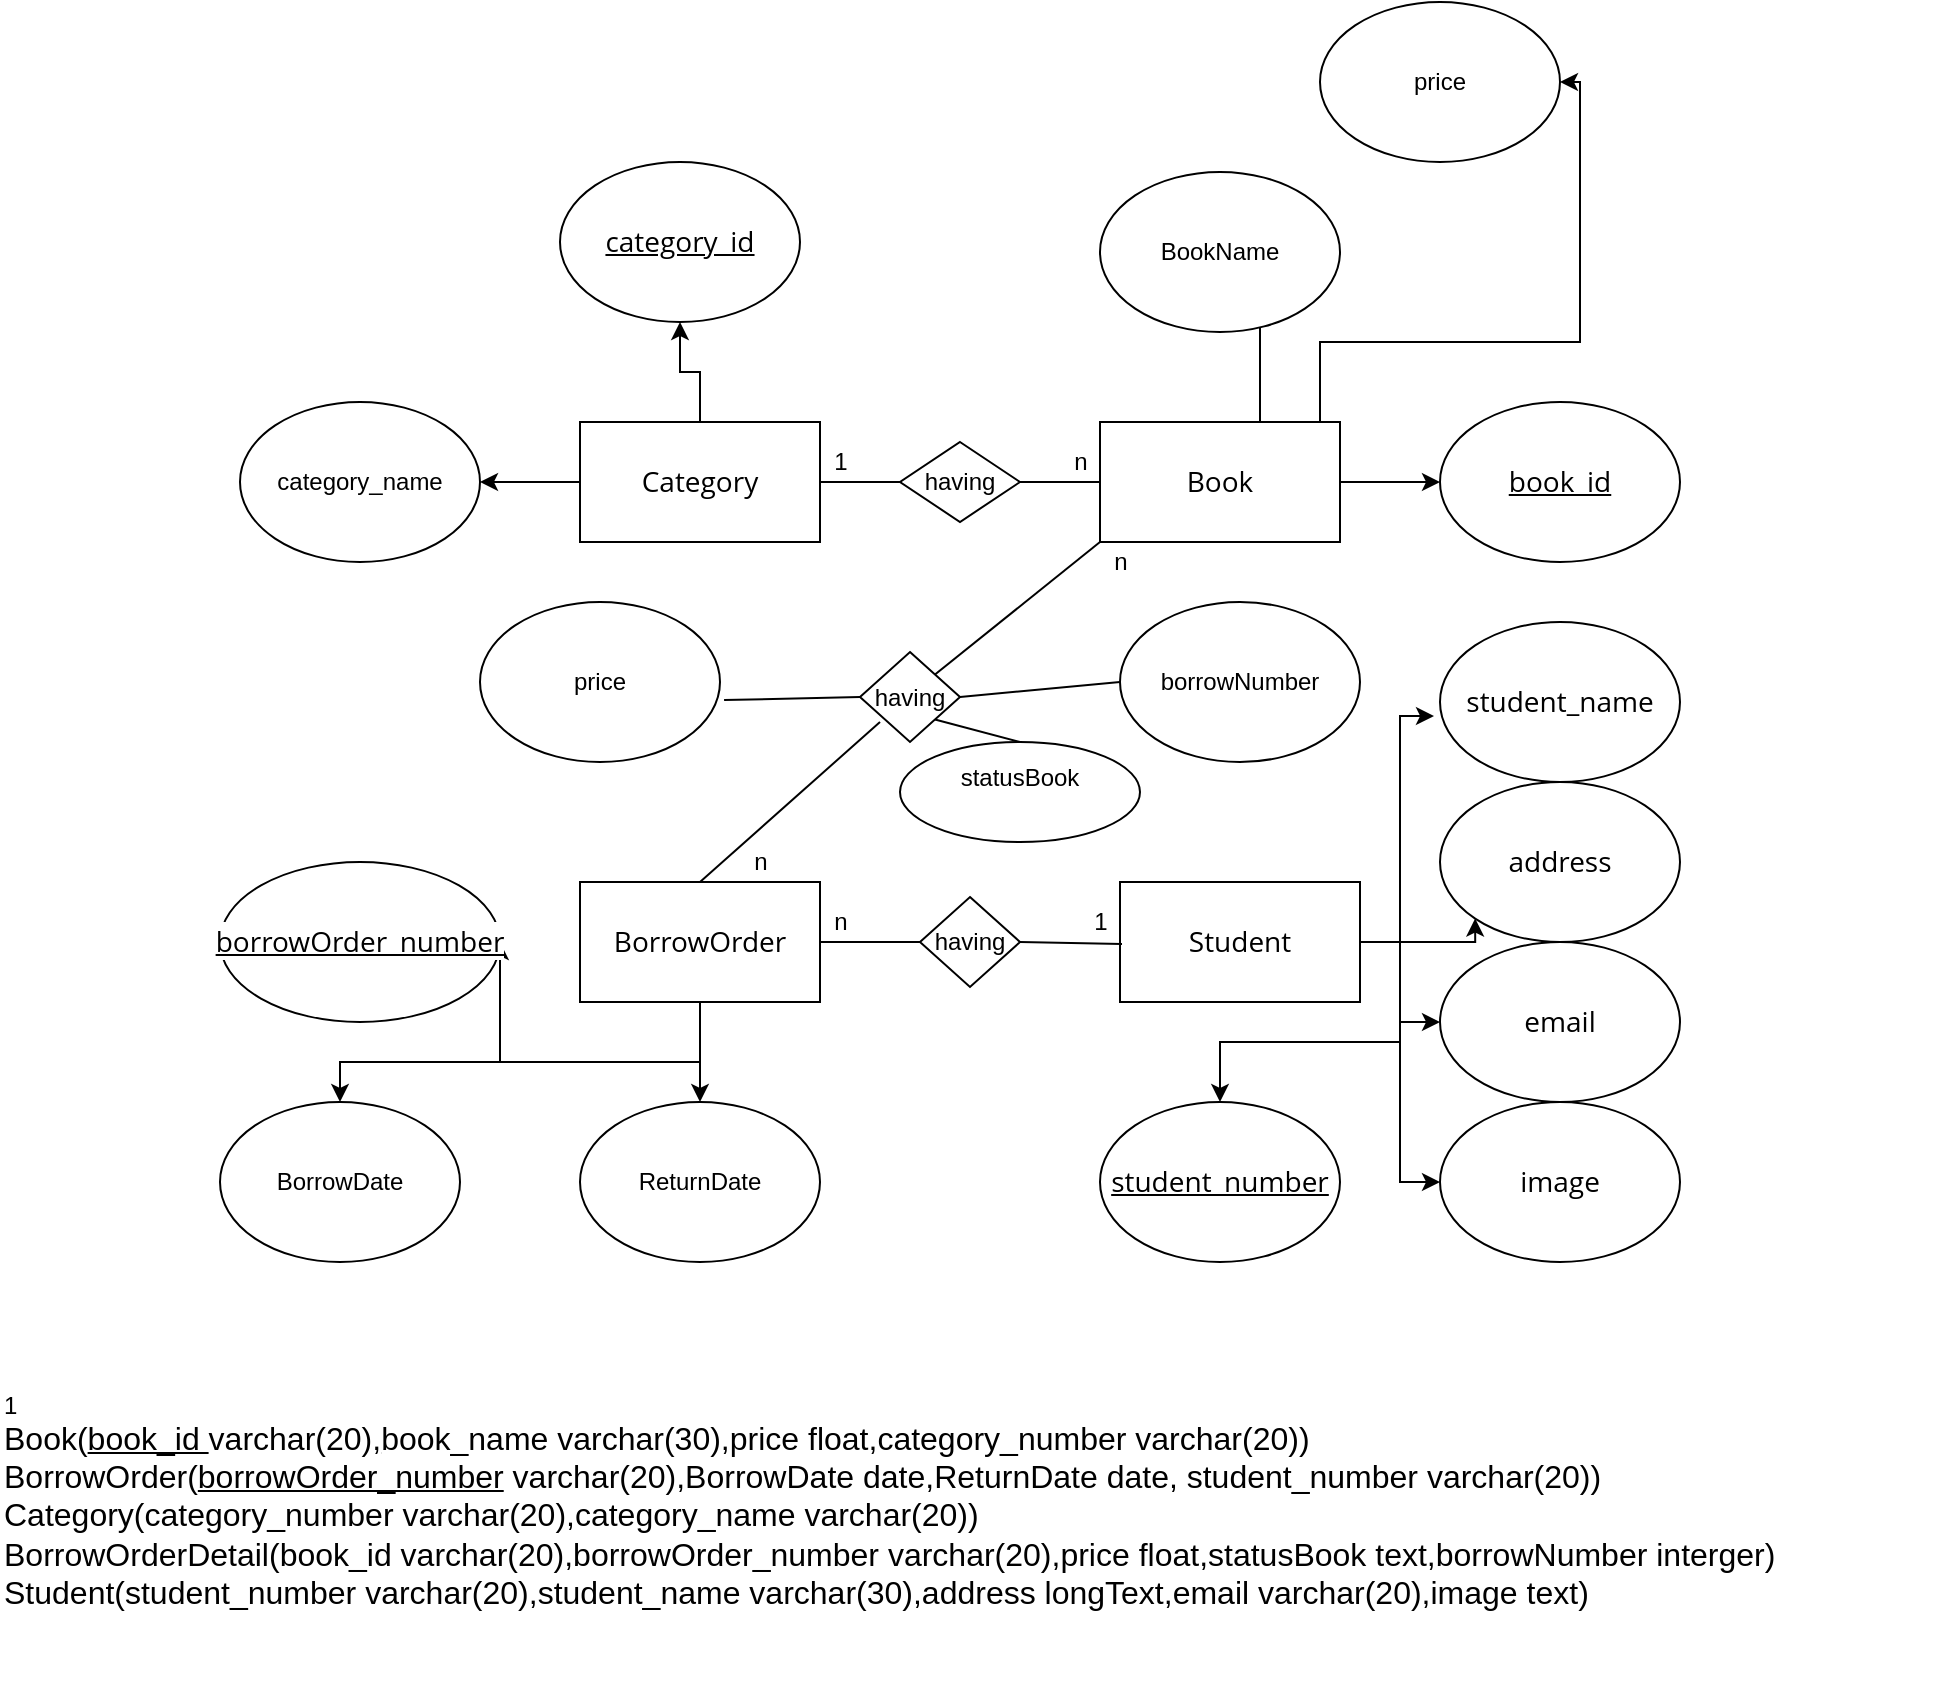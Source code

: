 <mxfile version="14.5.1" type="device"><diagram id="R2lEEEUBdFMjLlhIrx00" name="Page-1"><mxGraphModel dx="1958" dy="1550" grid="1" gridSize="10" guides="1" tooltips="1" connect="1" arrows="1" fold="1" page="1" pageScale="1" pageWidth="850" pageHeight="1100" math="0" shadow="0" extFonts="Permanent Marker^https://fonts.googleapis.com/css?family=Permanent+Marker"><root><mxCell id="0"/><mxCell id="1" parent="0"/><mxCell id="9cxSttyZvnspSokISI2v-17" style="edgeStyle=orthogonalEdgeStyle;rounded=0;orthogonalLoop=1;jettySize=auto;html=1;entryX=0.5;entryY=1;entryDx=0;entryDy=0;" edge="1" parent="1" source="9cxSttyZvnspSokISI2v-1" target="9cxSttyZvnspSokISI2v-15"><mxGeometry relative="1" as="geometry"/></mxCell><mxCell id="9cxSttyZvnspSokISI2v-18" style="edgeStyle=orthogonalEdgeStyle;rounded=0;orthogonalLoop=1;jettySize=auto;html=1;" edge="1" parent="1" source="9cxSttyZvnspSokISI2v-1" target="9cxSttyZvnspSokISI2v-16"><mxGeometry relative="1" as="geometry"/></mxCell><mxCell id="9cxSttyZvnspSokISI2v-1" value="&lt;span style=&quot;font-family: &amp;#34;open sans&amp;#34; , sans-serif ; font-size: 14px ; text-align: left ; background-color: rgb(255 , 255 , 255)&quot;&gt;Category&lt;/span&gt;" style="rounded=0;whiteSpace=wrap;html=1;" vertex="1" parent="1"><mxGeometry x="120" y="50" width="120" height="60" as="geometry"/></mxCell><mxCell id="9cxSttyZvnspSokISI2v-20" style="edgeStyle=orthogonalEdgeStyle;rounded=0;orthogonalLoop=1;jettySize=auto;html=1;entryX=1;entryY=0.5;entryDx=0;entryDy=0;" edge="1" parent="1" source="9cxSttyZvnspSokISI2v-2" target="9cxSttyZvnspSokISI2v-19"><mxGeometry relative="1" as="geometry"><Array as="points"><mxPoint x="180" y="370"/><mxPoint x="80" y="370"/></Array></mxGeometry></mxCell><mxCell id="9cxSttyZvnspSokISI2v-24" style="edgeStyle=orthogonalEdgeStyle;rounded=0;orthogonalLoop=1;jettySize=auto;html=1;" edge="1" parent="1" source="9cxSttyZvnspSokISI2v-2" target="9cxSttyZvnspSokISI2v-22"><mxGeometry relative="1" as="geometry"><Array as="points"><mxPoint x="180" y="370"/><mxPoint y="370"/></Array></mxGeometry></mxCell><mxCell id="9cxSttyZvnspSokISI2v-25" style="edgeStyle=orthogonalEdgeStyle;rounded=0;orthogonalLoop=1;jettySize=auto;html=1;entryX=0.5;entryY=0;entryDx=0;entryDy=0;" edge="1" parent="1" source="9cxSttyZvnspSokISI2v-2" target="9cxSttyZvnspSokISI2v-23"><mxGeometry relative="1" as="geometry"/></mxCell><mxCell id="9cxSttyZvnspSokISI2v-2" value="&lt;span style=&quot;font-family: &amp;#34;open sans&amp;#34; , sans-serif ; font-size: 14px ; text-align: left ; background-color: rgb(255 , 255 , 255)&quot;&gt;BorrowOrder&lt;/span&gt;" style="rounded=0;whiteSpace=wrap;html=1;" vertex="1" parent="1"><mxGeometry x="120" y="280" width="120" height="60" as="geometry"/></mxCell><mxCell id="9cxSttyZvnspSokISI2v-10" style="edgeStyle=orthogonalEdgeStyle;rounded=0;orthogonalLoop=1;jettySize=auto;html=1;" edge="1" parent="1" source="9cxSttyZvnspSokISI2v-3" target="9cxSttyZvnspSokISI2v-8"><mxGeometry relative="1" as="geometry"><Array as="points"><mxPoint x="530" y="310"/><mxPoint x="530" y="360"/><mxPoint x="440" y="360"/></Array></mxGeometry></mxCell><mxCell id="9cxSttyZvnspSokISI2v-11" style="edgeStyle=orthogonalEdgeStyle;rounded=0;orthogonalLoop=1;jettySize=auto;html=1;entryX=-0.025;entryY=0.588;entryDx=0;entryDy=0;entryPerimeter=0;" edge="1" parent="1" source="9cxSttyZvnspSokISI2v-3" target="9cxSttyZvnspSokISI2v-7"><mxGeometry relative="1" as="geometry"><Array as="points"><mxPoint x="530" y="310"/><mxPoint x="530" y="197"/></Array></mxGeometry></mxCell><mxCell id="9cxSttyZvnspSokISI2v-12" style="edgeStyle=orthogonalEdgeStyle;rounded=0;orthogonalLoop=1;jettySize=auto;html=1;entryX=0;entryY=1;entryDx=0;entryDy=0;" edge="1" parent="1" source="9cxSttyZvnspSokISI2v-3" target="9cxSttyZvnspSokISI2v-6"><mxGeometry relative="1" as="geometry"><Array as="points"><mxPoint x="568" y="310"/></Array></mxGeometry></mxCell><mxCell id="9cxSttyZvnspSokISI2v-13" style="edgeStyle=orthogonalEdgeStyle;rounded=0;orthogonalLoop=1;jettySize=auto;html=1;" edge="1" parent="1" source="9cxSttyZvnspSokISI2v-3" target="9cxSttyZvnspSokISI2v-5"><mxGeometry relative="1" as="geometry"/></mxCell><mxCell id="9cxSttyZvnspSokISI2v-14" style="edgeStyle=orthogonalEdgeStyle;rounded=0;orthogonalLoop=1;jettySize=auto;html=1;entryX=0;entryY=0.5;entryDx=0;entryDy=0;" edge="1" parent="1" source="9cxSttyZvnspSokISI2v-3" target="9cxSttyZvnspSokISI2v-9"><mxGeometry relative="1" as="geometry"/></mxCell><mxCell id="9cxSttyZvnspSokISI2v-3" value="&lt;span style=&quot;font-family: &amp;#34;open sans&amp;#34; , sans-serif ; font-size: 14px ; text-align: left ; background-color: rgb(255 , 255 , 255)&quot;&gt;Student&lt;/span&gt;" style="rounded=0;whiteSpace=wrap;html=1;" vertex="1" parent="1"><mxGeometry x="390" y="280" width="120" height="60" as="geometry"/></mxCell><mxCell id="9cxSttyZvnspSokISI2v-29" style="edgeStyle=orthogonalEdgeStyle;rounded=0;orthogonalLoop=1;jettySize=auto;html=1;" edge="1" parent="1" source="9cxSttyZvnspSokISI2v-4" target="9cxSttyZvnspSokISI2v-26"><mxGeometry relative="1" as="geometry"/></mxCell><mxCell id="9cxSttyZvnspSokISI2v-30" style="edgeStyle=orthogonalEdgeStyle;rounded=0;orthogonalLoop=1;jettySize=auto;html=1;entryX=1;entryY=0.5;entryDx=0;entryDy=0;" edge="1" parent="1" source="9cxSttyZvnspSokISI2v-4" target="9cxSttyZvnspSokISI2v-27"><mxGeometry relative="1" as="geometry"><Array as="points"><mxPoint x="460" y="-35"/></Array></mxGeometry></mxCell><mxCell id="9cxSttyZvnspSokISI2v-32" style="edgeStyle=orthogonalEdgeStyle;rounded=0;orthogonalLoop=1;jettySize=auto;html=1;" edge="1" parent="1" source="9cxSttyZvnspSokISI2v-4" target="9cxSttyZvnspSokISI2v-28"><mxGeometry relative="1" as="geometry"><Array as="points"><mxPoint x="490" y="10"/><mxPoint x="620" y="10"/><mxPoint x="620" y="-120"/></Array></mxGeometry></mxCell><mxCell id="9cxSttyZvnspSokISI2v-4" value="&lt;span style=&quot;font-family: &amp;#34;open sans&amp;#34; , sans-serif ; font-size: 14px ; text-align: left ; background-color: rgb(255 , 255 , 255)&quot;&gt;Book&lt;/span&gt;" style="rounded=0;whiteSpace=wrap;html=1;" vertex="1" parent="1"><mxGeometry x="380" y="50" width="120" height="60" as="geometry"/></mxCell><mxCell id="9cxSttyZvnspSokISI2v-5" value="&#10;&#10;&lt;span style=&quot;color: rgb(0, 0, 0); font-family: &amp;quot;open sans&amp;quot;, sans-serif; font-size: 14px; font-style: normal; font-weight: 400; letter-spacing: normal; text-align: left; text-indent: 0px; text-transform: none; word-spacing: 0px; background-color: rgb(255, 255, 255); display: inline; float: none;&quot;&gt;email&lt;/span&gt;&#10;&#10;" style="ellipse;whiteSpace=wrap;html=1;" vertex="1" parent="1"><mxGeometry x="550" y="310" width="120" height="80" as="geometry"/></mxCell><mxCell id="9cxSttyZvnspSokISI2v-6" value="&#10;&#10;&lt;span style=&quot;color: rgb(0, 0, 0); font-family: &amp;quot;open sans&amp;quot;, sans-serif; font-size: 14px; font-style: normal; font-weight: 400; letter-spacing: normal; text-align: left; text-indent: 0px; text-transform: none; word-spacing: 0px; background-color: rgb(255, 255, 255); display: inline; float: none;&quot;&gt;address&lt;/span&gt;&#10;&#10;" style="ellipse;whiteSpace=wrap;html=1;" vertex="1" parent="1"><mxGeometry x="550" y="230" width="120" height="80" as="geometry"/></mxCell><mxCell id="9cxSttyZvnspSokISI2v-7" value="&#10;&#10;&lt;span style=&quot;color: rgb(0, 0, 0); font-family: &amp;quot;open sans&amp;quot;, sans-serif; font-size: 14px; font-style: normal; font-weight: 400; letter-spacing: normal; text-align: left; text-indent: 0px; text-transform: none; word-spacing: 0px; background-color: rgb(255, 255, 255); display: inline; float: none;&quot;&gt;student_name&lt;/span&gt;&#10;&#10;" style="ellipse;whiteSpace=wrap;html=1;" vertex="1" parent="1"><mxGeometry x="550" y="150" width="120" height="80" as="geometry"/></mxCell><mxCell id="9cxSttyZvnspSokISI2v-8" value="&lt;span style=&quot;color: rgb(0 , 0 , 0) ; font-family: &amp;#34;open sans&amp;#34; , sans-serif ; font-size: 14px ; font-style: normal ; font-weight: 400 ; letter-spacing: normal ; text-align: left ; text-indent: 0px ; text-transform: none ; word-spacing: 0px ; background-color: rgb(255 , 255 , 255) ; display: inline ; float: none&quot;&gt;&lt;u&gt;student_number&lt;/u&gt;&lt;/span&gt;" style="ellipse;whiteSpace=wrap;html=1;" vertex="1" parent="1"><mxGeometry x="380" y="390" width="120" height="80" as="geometry"/></mxCell><mxCell id="9cxSttyZvnspSokISI2v-9" value="&#10;&#10;&lt;span style=&quot;color: rgb(0, 0, 0); font-family: &amp;quot;open sans&amp;quot;, sans-serif; font-size: 14px; font-style: normal; font-weight: 400; letter-spacing: normal; text-align: left; text-indent: 0px; text-transform: none; word-spacing: 0px; background-color: rgb(255, 255, 255); display: inline; float: none;&quot;&gt;image&lt;/span&gt;&#10;&#10;" style="ellipse;whiteSpace=wrap;html=1;" vertex="1" parent="1"><mxGeometry x="550" y="390" width="120" height="80" as="geometry"/></mxCell><mxCell id="9cxSttyZvnspSokISI2v-15" value="&lt;span style=&quot;color: rgb(0 , 0 , 0) ; font-family: &amp;#34;open sans&amp;#34; , sans-serif ; font-size: 14px ; font-style: normal ; font-weight: 400 ; letter-spacing: normal ; text-align: left ; text-indent: 0px ; text-transform: none ; word-spacing: 0px ; background-color: rgb(255 , 255 , 255) ; display: inline ; float: none&quot;&gt;&lt;u&gt;category_id&lt;/u&gt;&lt;/span&gt;" style="ellipse;whiteSpace=wrap;html=1;" vertex="1" parent="1"><mxGeometry x="110" y="-80" width="120" height="80" as="geometry"/></mxCell><mxCell id="9cxSttyZvnspSokISI2v-16" value="category_name&lt;br&gt;" style="ellipse;whiteSpace=wrap;html=1;" vertex="1" parent="1"><mxGeometry x="-50" y="40" width="120" height="80" as="geometry"/></mxCell><mxCell id="9cxSttyZvnspSokISI2v-19" value="&lt;span style=&quot;color: rgb(0 , 0 , 0) ; font-family: &amp;#34;open sans&amp;#34; , sans-serif ; font-size: 14px ; font-style: normal ; font-weight: 400 ; letter-spacing: normal ; text-align: left ; text-indent: 0px ; text-transform: none ; word-spacing: 0px ; background-color: rgb(255 , 255 , 255) ; display: inline ; float: none&quot;&gt;&lt;u&gt;borrowOrder_number&lt;/u&gt;&lt;/span&gt;" style="ellipse;whiteSpace=wrap;html=1;" vertex="1" parent="1"><mxGeometry x="-60" y="270" width="140" height="80" as="geometry"/></mxCell><mxCell id="9cxSttyZvnspSokISI2v-22" value="BorrowDate" style="ellipse;whiteSpace=wrap;html=1;" vertex="1" parent="1"><mxGeometry x="-60" y="390" width="120" height="80" as="geometry"/></mxCell><mxCell id="9cxSttyZvnspSokISI2v-23" value="ReturnDate" style="ellipse;whiteSpace=wrap;html=1;" vertex="1" parent="1"><mxGeometry x="120" y="390" width="120" height="80" as="geometry"/></mxCell><mxCell id="9cxSttyZvnspSokISI2v-26" value="&lt;span style=&quot;color: rgb(0 , 0 , 0) ; font-family: &amp;#34;open sans&amp;#34; , sans-serif ; font-size: 14px ; font-style: normal ; font-weight: 400 ; letter-spacing: normal ; text-align: left ; text-indent: 0px ; text-transform: none ; word-spacing: 0px ; background-color: rgb(255 , 255 , 255) ; display: inline ; float: none&quot;&gt;&lt;u&gt;book_id&lt;/u&gt;&lt;/span&gt;" style="ellipse;whiteSpace=wrap;html=1;" vertex="1" parent="1"><mxGeometry x="550" y="40" width="120" height="80" as="geometry"/></mxCell><mxCell id="9cxSttyZvnspSokISI2v-27" value="BookName" style="ellipse;whiteSpace=wrap;html=1;" vertex="1" parent="1"><mxGeometry x="380" y="-75" width="120" height="80" as="geometry"/></mxCell><mxCell id="9cxSttyZvnspSokISI2v-28" value="price" style="ellipse;whiteSpace=wrap;html=1;" vertex="1" parent="1"><mxGeometry x="490" y="-160" width="120" height="80" as="geometry"/></mxCell><mxCell id="9cxSttyZvnspSokISI2v-34" value="having" style="rhombus;whiteSpace=wrap;html=1;" vertex="1" parent="1"><mxGeometry x="280" y="60" width="60" height="40" as="geometry"/></mxCell><mxCell id="9cxSttyZvnspSokISI2v-35" value="" style="endArrow=none;html=1;exitX=0;exitY=0.5;exitDx=0;exitDy=0;entryX=1;entryY=0.5;entryDx=0;entryDy=0;" edge="1" parent="1" source="9cxSttyZvnspSokISI2v-4" target="9cxSttyZvnspSokISI2v-34"><mxGeometry width="50" height="50" relative="1" as="geometry"><mxPoint x="290" y="140" as="sourcePoint"/><mxPoint x="340" y="90" as="targetPoint"/></mxGeometry></mxCell><mxCell id="9cxSttyZvnspSokISI2v-36" value="" style="endArrow=none;html=1;exitX=0;exitY=0.5;exitDx=0;exitDy=0;entryX=1;entryY=0.5;entryDx=0;entryDy=0;" edge="1" parent="1" source="9cxSttyZvnspSokISI2v-34" target="9cxSttyZvnspSokISI2v-1"><mxGeometry width="50" height="50" relative="1" as="geometry"><mxPoint x="390" y="90" as="sourcePoint"/><mxPoint x="350" y="90" as="targetPoint"/></mxGeometry></mxCell><mxCell id="9cxSttyZvnspSokISI2v-37" value="1" style="text;html=1;align=center;verticalAlign=middle;resizable=0;points=[];autosize=1;" vertex="1" parent="1"><mxGeometry x="240" y="60" width="20" height="20" as="geometry"/></mxCell><mxCell id="9cxSttyZvnspSokISI2v-38" value="n" style="text;html=1;align=center;verticalAlign=middle;resizable=0;points=[];autosize=1;" vertex="1" parent="1"><mxGeometry x="360" y="60" width="20" height="20" as="geometry"/></mxCell><mxCell id="9cxSttyZvnspSokISI2v-39" value="having" style="rhombus;whiteSpace=wrap;html=1;" vertex="1" parent="1"><mxGeometry x="260" y="165" width="50" height="45" as="geometry"/></mxCell><mxCell id="9cxSttyZvnspSokISI2v-41" value="" style="endArrow=none;html=1;entryX=0;entryY=1;entryDx=0;entryDy=0;exitX=1;exitY=0;exitDx=0;exitDy=0;" edge="1" parent="1" source="9cxSttyZvnspSokISI2v-39" target="9cxSttyZvnspSokISI2v-4"><mxGeometry width="50" height="50" relative="1" as="geometry"><mxPoint x="290" y="240" as="sourcePoint"/><mxPoint x="340" y="190" as="targetPoint"/></mxGeometry></mxCell><mxCell id="9cxSttyZvnspSokISI2v-42" value="" style="endArrow=none;html=1;entryX=0.5;entryY=0;entryDx=0;entryDy=0;" edge="1" parent="1" target="9cxSttyZvnspSokISI2v-2"><mxGeometry width="50" height="50" relative="1" as="geometry"><mxPoint x="270" y="200" as="sourcePoint"/><mxPoint x="390" y="120" as="targetPoint"/><Array as="points"><mxPoint x="270" y="200"/></Array></mxGeometry></mxCell><mxCell id="9cxSttyZvnspSokISI2v-43" value="n" style="text;html=1;align=center;verticalAlign=middle;resizable=0;points=[];autosize=1;" vertex="1" parent="1"><mxGeometry x="200" y="260" width="20" height="20" as="geometry"/></mxCell><mxCell id="9cxSttyZvnspSokISI2v-44" value="n" style="text;html=1;align=center;verticalAlign=middle;resizable=0;points=[];autosize=1;" vertex="1" parent="1"><mxGeometry x="380" y="110" width="20" height="20" as="geometry"/></mxCell><mxCell id="9cxSttyZvnspSokISI2v-45" value="having" style="rhombus;whiteSpace=wrap;html=1;" vertex="1" parent="1"><mxGeometry x="290" y="287.5" width="50" height="45" as="geometry"/></mxCell><mxCell id="9cxSttyZvnspSokISI2v-46" value="" style="endArrow=none;html=1;entryX=0.5;entryY=0;entryDx=0;entryDy=0;exitX=0;exitY=0.5;exitDx=0;exitDy=0;" edge="1" parent="1" source="9cxSttyZvnspSokISI2v-45"><mxGeometry width="50" height="50" relative="1" as="geometry"><mxPoint x="330" y="230" as="sourcePoint"/><mxPoint x="240" y="310" as="targetPoint"/><Array as="points"/></mxGeometry></mxCell><mxCell id="9cxSttyZvnspSokISI2v-51" value="1" style="text;html=1;align=center;verticalAlign=middle;resizable=0;points=[];autosize=1;" vertex="1" parent="1"><mxGeometry x="370" y="290" width="20" height="20" as="geometry"/></mxCell><mxCell id="9cxSttyZvnspSokISI2v-52" value="n" style="text;html=1;align=center;verticalAlign=middle;resizable=0;points=[];autosize=1;" vertex="1" parent="1"><mxGeometry x="240" y="290" width="20" height="20" as="geometry"/></mxCell><mxCell id="9cxSttyZvnspSokISI2v-53" value="" style="endArrow=none;html=1;entryX=1.05;entryY=1.05;entryDx=0;entryDy=0;entryPerimeter=0;exitX=1;exitY=0.5;exitDx=0;exitDy=0;" edge="1" parent="1" source="9cxSttyZvnspSokISI2v-45" target="9cxSttyZvnspSokISI2v-51"><mxGeometry width="50" height="50" relative="1" as="geometry"><mxPoint x="290" y="340" as="sourcePoint"/><mxPoint x="340" y="290" as="targetPoint"/></mxGeometry></mxCell><mxCell id="9cxSttyZvnspSokISI2v-71" value="&lt;div&gt;&lt;font style=&quot;font-size: 12px&quot;&gt;1&lt;/font&gt;&lt;/div&gt;&lt;div&gt;&lt;font size=&quot;3&quot;&gt;Book(&lt;u&gt;book_id &lt;/u&gt;varchar(20)&lt;u&gt;,&lt;/u&gt;book_name varchar(30),price float,category_number varchar(20))&lt;br&gt;&lt;/font&gt;&lt;/div&gt;&lt;div&gt;&lt;font size=&quot;3&quot;&gt;BorrowOrder(&lt;u&gt;borrowOrder_number&lt;/u&gt; varchar(20),BorrowDate date,ReturnDate date, student_number varchar(20))&lt;/font&gt;&lt;/div&gt;&lt;div&gt;&lt;font size=&quot;3&quot;&gt;Category(category_number varchar(20),category_name varchar(20))&lt;/font&gt;&lt;/div&gt;&lt;div&gt;&lt;font size=&quot;3&quot;&gt;BorrowOrderDetail(book_id varchar(20),borrowOrder_number varchar(20),price float,statusBook text,borrowNumber interger)&lt;/font&gt;&lt;/div&gt;&lt;div&gt;&lt;div&gt;&lt;font size=&quot;3&quot;&gt;Student(student_number&amp;nbsp;varchar(20),student_name varchar(30),address longText,email varchar(20),image text)&lt;/font&gt;&lt;/div&gt;&lt;/div&gt;&lt;div&gt;&lt;font style=&quot;font-size: 18px&quot;&gt;&lt;br&gt;&lt;/font&gt;&lt;/div&gt;" style="text;strokeColor=none;fillColor=none;html=1;whiteSpace=wrap;verticalAlign=middle;overflow=hidden;" vertex="1" parent="1"><mxGeometry x="-170" y="520" width="970" height="160" as="geometry"/></mxCell><mxCell id="9cxSttyZvnspSokISI2v-75" value="borrowNumber" style="ellipse;whiteSpace=wrap;html=1;" vertex="1" parent="1"><mxGeometry x="390" y="140" width="120" height="80" as="geometry"/></mxCell><mxCell id="9cxSttyZvnspSokISI2v-76" value="price" style="ellipse;whiteSpace=wrap;html=1;" vertex="1" parent="1"><mxGeometry x="70" y="140" width="120" height="80" as="geometry"/></mxCell><mxCell id="9cxSttyZvnspSokISI2v-77" value="" style="endArrow=none;html=1;entryX=0;entryY=0.5;entryDx=0;entryDy=0;exitX=1;exitY=0.5;exitDx=0;exitDy=0;" edge="1" parent="1" source="9cxSttyZvnspSokISI2v-39" target="9cxSttyZvnspSokISI2v-75"><mxGeometry width="50" height="50" relative="1" as="geometry"><mxPoint x="320" y="180" as="sourcePoint"/><mxPoint x="370" y="130" as="targetPoint"/></mxGeometry></mxCell><mxCell id="9cxSttyZvnspSokISI2v-78" value="" style="endArrow=none;html=1;entryX=0;entryY=0.5;entryDx=0;entryDy=0;exitX=1.017;exitY=0.613;exitDx=0;exitDy=0;exitPerimeter=0;" edge="1" parent="1" source="9cxSttyZvnspSokISI2v-76" target="9cxSttyZvnspSokISI2v-39"><mxGeometry width="50" height="50" relative="1" as="geometry"><mxPoint x="320" y="180" as="sourcePoint"/><mxPoint x="370" y="130" as="targetPoint"/></mxGeometry></mxCell><mxCell id="9cxSttyZvnspSokISI2v-79" value="statusBook&lt;br&gt;&lt;br&gt;" style="ellipse;whiteSpace=wrap;html=1;" vertex="1" parent="1"><mxGeometry x="280" y="210" width="120" height="50" as="geometry"/></mxCell><mxCell id="9cxSttyZvnspSokISI2v-80" value="" style="endArrow=none;html=1;entryX=0.5;entryY=0;entryDx=0;entryDy=0;exitX=1;exitY=1;exitDx=0;exitDy=0;" edge="1" parent="1" source="9cxSttyZvnspSokISI2v-39" target="9cxSttyZvnspSokISI2v-79"><mxGeometry width="50" height="50" relative="1" as="geometry"><mxPoint x="320" y="197.5" as="sourcePoint"/><mxPoint x="400" y="190" as="targetPoint"/></mxGeometry></mxCell></root></mxGraphModel></diagram></mxfile>